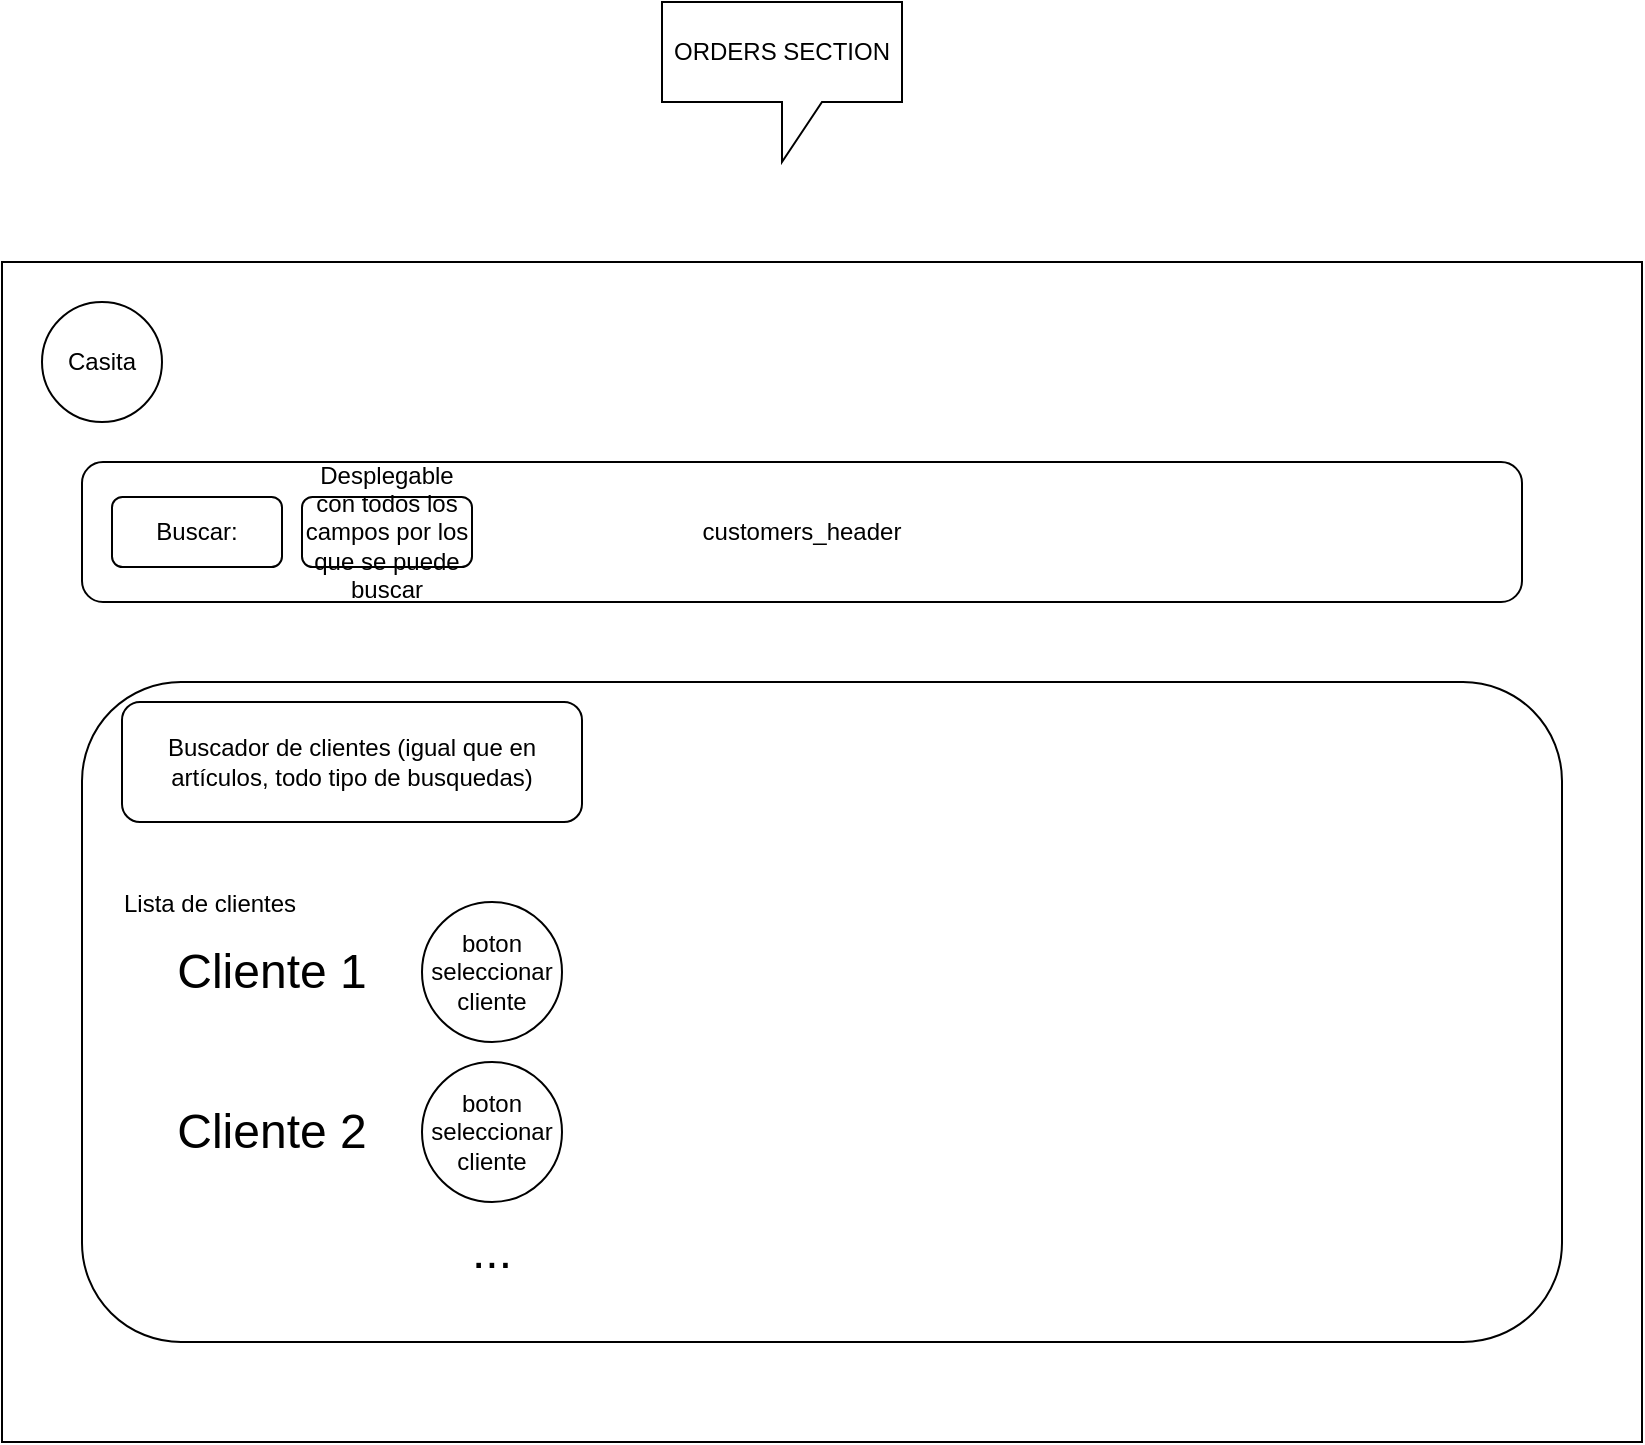 <mxfile>
    <diagram id="RDMqX9K0g_AgAB4HzoS6" name="Página-1">
        <mxGraphModel dx="1570" dy="1681" grid="1" gridSize="10" guides="1" tooltips="1" connect="1" arrows="1" fold="1" page="1" pageScale="1" pageWidth="827" pageHeight="1169" math="0" shadow="0">
            <root>
                <mxCell id="0"/>
                <mxCell id="1" parent="0"/>
                <mxCell id="2" value="" style="rounded=0;whiteSpace=wrap;html=1;" parent="1" vertex="1">
                    <mxGeometry x="30" y="40" width="820" height="590" as="geometry"/>
                </mxCell>
                <mxCell id="3" value="customers_header" style="rounded=1;whiteSpace=wrap;html=1;" parent="1" vertex="1">
                    <mxGeometry x="70" y="140" width="720" height="70" as="geometry"/>
                </mxCell>
                <mxCell id="9" value="" style="rounded=1;whiteSpace=wrap;html=1;" parent="1" vertex="1">
                    <mxGeometry x="70" y="250" width="740" height="330" as="geometry"/>
                </mxCell>
                <mxCell id="10" value="Buscador de clientes (igual que en artículos, todo tipo de busquedas)" style="rounded=1;whiteSpace=wrap;html=1;" parent="1" vertex="1">
                    <mxGeometry x="90" y="260" width="230" height="60" as="geometry"/>
                </mxCell>
                <mxCell id="12" value="boton&lt;br&gt;seleccionar cliente" style="ellipse;whiteSpace=wrap;html=1;aspect=fixed;" parent="1" vertex="1">
                    <mxGeometry x="240" y="360" width="70" height="70" as="geometry"/>
                </mxCell>
                <mxCell id="14" value="Casita" style="ellipse;whiteSpace=wrap;html=1;" parent="1" vertex="1">
                    <mxGeometry x="50" y="60" width="60" height="60" as="geometry"/>
                </mxCell>
                <mxCell id="15" value="ORDERS SECTION" style="shape=callout;whiteSpace=wrap;html=1;perimeter=calloutPerimeter;" parent="1" vertex="1">
                    <mxGeometry x="360" y="-90" width="120" height="80" as="geometry"/>
                </mxCell>
                <mxCell id="16" value="boton&lt;br&gt;seleccionar cliente" style="ellipse;whiteSpace=wrap;html=1;aspect=fixed;" parent="1" vertex="1">
                    <mxGeometry x="240" y="440" width="70" height="70" as="geometry"/>
                </mxCell>
                <mxCell id="18" value="&lt;font style=&quot;font-size: 24px;&quot;&gt;...&lt;/font&gt;" style="text;html=1;strokeColor=none;fillColor=none;align=center;verticalAlign=middle;whiteSpace=wrap;rounded=0;" parent="1" vertex="1">
                    <mxGeometry x="245" y="520" width="60" height="30" as="geometry"/>
                </mxCell>
                <mxCell id="19" value="Cliente 1" style="text;html=1;strokeColor=none;fillColor=none;align=center;verticalAlign=middle;whiteSpace=wrap;rounded=0;fontSize=24;" parent="1" vertex="1">
                    <mxGeometry x="110" y="380" width="110" height="30" as="geometry"/>
                </mxCell>
                <mxCell id="20" value="Cliente 2" style="text;html=1;strokeColor=none;fillColor=none;align=center;verticalAlign=middle;whiteSpace=wrap;rounded=0;fontSize=24;" parent="1" vertex="1">
                    <mxGeometry x="110" y="460" width="110" height="30" as="geometry"/>
                </mxCell>
                <mxCell id="21" value="&lt;font style=&quot;font-size: 12px;&quot;&gt;Lista de clientes&lt;/font&gt;" style="text;strokeColor=none;fillColor=none;align=left;verticalAlign=middle;spacingLeft=4;spacingRight=4;overflow=hidden;points=[[0,0.5],[1,0.5]];portConstraint=eastwest;rotatable=0;whiteSpace=wrap;html=1;fontSize=24;" parent="1" vertex="1">
                    <mxGeometry x="85" y="340" width="155" height="30" as="geometry"/>
                </mxCell>
                <mxCell id="32" value="Buscar:" style="rounded=1;whiteSpace=wrap;html=1;" vertex="1" parent="1">
                    <mxGeometry x="85" y="157.5" width="85" height="35" as="geometry"/>
                </mxCell>
                <mxCell id="33" value="Desplegable con todos los campos por los que se puede buscar" style="rounded=1;whiteSpace=wrap;html=1;" vertex="1" parent="1">
                    <mxGeometry x="180" y="157.5" width="85" height="35" as="geometry"/>
                </mxCell>
            </root>
        </mxGraphModel>
    </diagram>
</mxfile>